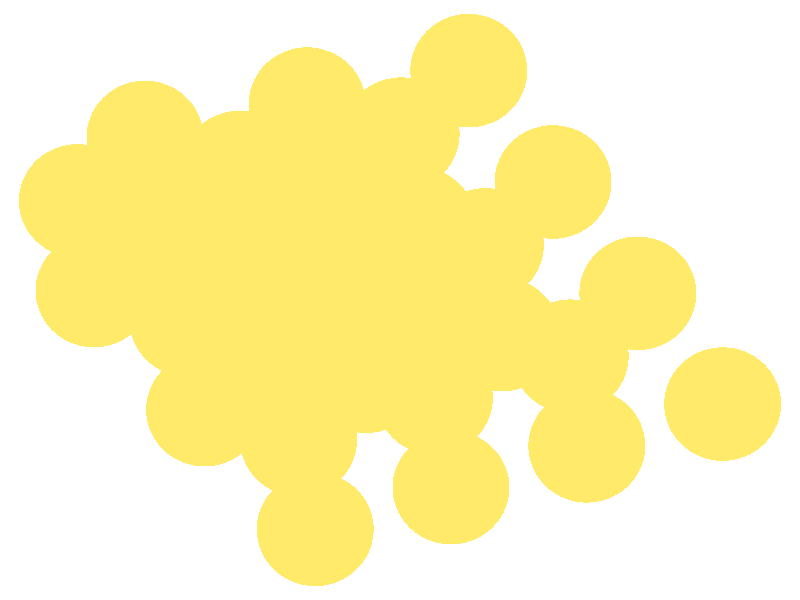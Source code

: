#include "colors.inc"
#include "finish.inc"

global_settings {assumed_gamma 1 max_trace_level 6}
background {color White}
camera {orthographic
  right -13.96*x up 10.78*y
  direction 1.00*z
  location <0,0,50.00> look_at <0,0,0>}
light_source {<  2.00,   3.00,  40.00> color White
  area_light <0.70, 0, 0>, <0, 0.70, 0>, 3, 3
  adaptive 1 jitter}

#declare simple = finish {phong 0.7}
#declare pale = finish {ambient .5 diffuse .85 roughness .001 specular 0.200 }
#declare intermediate = finish {ambient 0.3 diffuse 0.6 specular 0.10 roughness 0.04 }
#declare vmd = finish {ambient .0 diffuse .65 phong 0.1 phong_size 40. specular 0.500 }
#declare jmol = finish {ambient .2 diffuse .6 specular 1 roughness .001 metallic}
#declare ase2 = finish {ambient 0.05 brilliance 3 diffuse 0.6 metallic specular 0.70 roughness 0.04 reflection 0.15}
#declare ase3 = finish {ambient .15 brilliance 2 diffuse .6 metallic specular 1. roughness .001 reflection .0}
#declare glass = finish {ambient .05 diffuse .3 specular 1. roughness .001}
#declare Rcell = 0.050;
#declare Rbond = 0.100;

#macro atom(LOC, R, COL, FIN)
  sphere{LOC, R texture{pigment{COL} finish{FIN}}}
#end
#macro constrain(LOC, R, COL, FIN)
union{torus{R, Rcell rotate 45*z texture{pigment{COL} finish{FIN}}}
      torus{R, Rcell rotate -45*z texture{pigment{COL} finish{FIN}}}
      translate LOC}
#end

atom(<  1.20,   4.12,  -6.22>, 1.02, rgb <1.00, 0.82, 0.14>, ase3) // #0 
atom(<  0.31,   1.37,  -6.22>, 1.02, rgb <1.00, 0.82, 0.14>, ase3) // #1 
atom(< -0.59,  -1.37,  -6.22>, 1.02, rgb <1.00, 0.82, 0.14>, ase3) // #2 
atom(< -1.48,  -4.12,  -6.22>, 1.02, rgb <1.00, 0.82, 0.14>, ase3) // #3 
atom(<  2.67,   2.12,  -4.75>, 1.02, rgb <1.00, 0.82, 0.14>, ase3) // #4 
atom(<  1.78,  -0.62,  -4.75>, 1.02, rgb <1.00, 0.82, 0.14>, ase3) // #5 
atom(<  0.89,  -3.37,  -4.75>, 1.02, rgb <1.00, 0.82, 0.14>, ase3) // #6 
atom(<  0.02,   2.98,  -3.84>, 1.02, rgb <1.00, 0.82, 0.14>, ase3) // #7 
atom(< -0.87,   0.24,  -3.84>, 1.02, rgb <1.00, 0.82, 0.14>, ase3) // #8 
atom(< -1.77,  -2.51,  -3.84>, 1.02, rgb <1.00, 0.82, 0.14>, ase3) // #9 
atom(< -1.62,   3.52,  -6.22>, 1.02, rgb <1.00, 0.82, 0.14>, ase3) // #10 
atom(< -2.52,   0.77,  -6.22>, 1.02, rgb <1.00, 0.82, 0.14>, ase3) // #11 
atom(< -3.41,  -1.97,  -6.22>, 1.02, rgb <1.00, 0.82, 0.14>, ase3) // #12 
atom(<  0.02,   2.98,  -8.60>, 1.02, rgb <1.00, 0.82, 0.14>, ase3) // #13 
atom(< -0.87,   0.24,  -8.60>, 1.02, rgb <1.00, 0.82, 0.14>, ase3) // #14 
atom(< -1.77,  -2.51,  -8.60>, 1.02, rgb <1.00, 0.82, 0.14>, ase3) // #15 
atom(<  2.67,   2.12,  -7.69>, 1.02, rgb <1.00, 0.82, 0.14>, ase3) // #16 
atom(<  1.78,  -0.62,  -7.69>, 1.02, rgb <1.00, 0.82, 0.14>, ase3) // #17 
atom(<  0.89,  -3.37,  -7.69>, 1.02, rgb <1.00, 0.82, 0.14>, ase3) // #18 
atom(<  4.15,   0.12,  -3.28>, 1.02, rgb <1.00, 0.82, 0.14>, ase3) // #19 
atom(<  3.26,  -2.62,  -3.28>, 1.02, rgb <1.00, 0.82, 0.14>, ase3) // #20 
atom(<  1.49,   0.99,  -2.38>, 1.02, rgb <1.00, 0.82, 0.14>, ase3) // #21 
atom(<  0.60,  -1.76,  -2.38>, 1.02, rgb <1.00, 0.82, 0.14>, ase3) // #22 
atom(< -1.16,   1.85,  -1.47>, 1.02, rgb <1.00, 0.82, 0.14>, ase3) // #23 
atom(< -2.05,  -0.89,  -1.47>, 1.02, rgb <1.00, 0.82, 0.14>, ase3) // #24 
atom(< -2.80,   2.38,  -3.84>, 1.02, rgb <1.00, 0.82, 0.14>, ase3) // #25 
atom(< -3.70,  -0.36,  -3.84>, 1.02, rgb <1.00, 0.82, 0.14>, ase3) // #26 
atom(< -4.45,   2.92,  -6.22>, 1.02, rgb <1.00, 0.82, 0.14>, ase3) // #27 
atom(< -5.34,   0.17,  -6.22>, 1.02, rgb <1.00, 0.82, 0.14>, ase3) // #28 
atom(< -2.80,   2.38,  -8.60>, 1.02, rgb <1.00, 0.82, 0.14>, ase3) // #29 
atom(< -3.70,  -0.36,  -8.60>, 1.02, rgb <1.00, 0.82, 0.14>, ase3) // #30 
atom(< -1.16,   1.85, -10.97>, 1.02, rgb <1.00, 0.82, 0.14>, ase3) // #31 
atom(< -2.05,  -0.89, -10.97>, 1.02, rgb <1.00, 0.82, 0.14>, ase3) // #32 
atom(<  1.49,   0.99, -10.07>, 1.02, rgb <1.00, 0.82, 0.14>, ase3) // #33 
atom(<  0.60,  -1.76, -10.07>, 1.02, rgb <1.00, 0.82, 0.14>, ase3) // #34 
atom(<  4.15,   0.12,  -9.16>, 1.02, rgb <1.00, 0.82, 0.14>, ase3) // #35 
atom(<  3.26,  -2.62,  -9.16>, 1.02, rgb <1.00, 0.82, 0.14>, ase3) // #36 
atom(<  4.15,   0.12,  -6.22>, 1.02, rgb <1.00, 0.82, 0.14>, ase3) // #37 
atom(<  3.26,  -2.62,  -6.22>, 1.02, rgb <1.00, 0.82, 0.14>, ase3) // #38 
atom(<  2.97,  -1.01,  -0.91>, 1.02, rgb <1.00, 0.82, 0.14>, ase3) // #39 
atom(<  0.31,  -0.15,   0.00>, 1.02, rgb <1.00, 0.82, 0.14>, ase3) // #40 
atom(< -3.99,   1.25,  -1.47>, 1.02, rgb <1.00, 0.82, 0.14>, ase3) // #41 
atom(< -5.63,   1.78,  -3.84>, 1.02, rgb <1.00, 0.82, 0.14>, ase3) // #42 
atom(< -5.63,   1.78,  -8.60>, 1.02, rgb <1.00, 0.82, 0.14>, ase3) // #43 
atom(< -3.99,   1.25, -10.97>, 1.02, rgb <1.00, 0.82, 0.14>, ase3) // #44 
atom(<  0.31,  -0.15, -12.44>, 1.02, rgb <1.00, 0.82, 0.14>, ase3) // #45 
atom(<  2.97,  -1.01, -11.53>, 1.02, rgb <1.00, 0.82, 0.14>, ase3) // #46 
atom(<  5.63,  -1.87,  -7.69>, 1.02, rgb <1.00, 0.82, 0.14>, ase3) // #47 
atom(<  5.63,  -1.87,  -4.75>, 1.02, rgb <1.00, 0.82, 0.14>, ase3) // #48 
